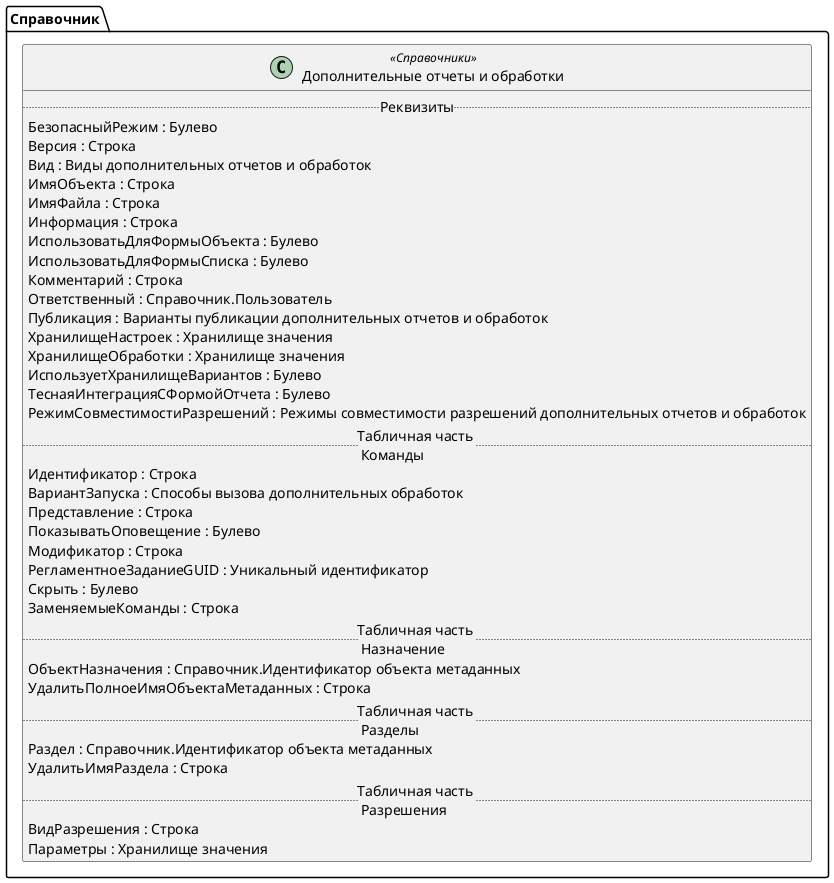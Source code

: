 ﻿@startuml ДополнительныеОтчетыИОбработки
'!include templates.wsd
'..\include templates.wsd
class Справочник.ДополнительныеОтчетыИОбработки as "Дополнительные отчеты и обработки" <<Справочники>>
{
..Реквизиты..
БезопасныйРежим : Булево
Версия : Строка
Вид : Виды дополнительных отчетов и обработок
ИмяОбъекта : Строка
ИмяФайла : Строка
Информация : Строка
ИспользоватьДляФормыОбъекта : Булево
ИспользоватьДляФормыСписка : Булево
Комментарий : Строка
Ответственный : Справочник.Пользователь
Публикация : Варианты публикации дополнительных отчетов и обработок
ХранилищеНастроек : Хранилище значения
ХранилищеОбработки : Хранилище значения
ИспользуетХранилищеВариантов : Булево
ТеснаяИнтеграцияСФормойОтчета : Булево
РежимСовместимостиРазрешений : Режимы совместимости разрешений дополнительных отчетов и обработок
..Табличная часть \n Команды..
Идентификатор : Строка
ВариантЗапуска : Способы вызова дополнительных обработок
Представление : Строка
ПоказыватьОповещение : Булево
Модификатор : Строка
РегламентноеЗаданиеGUID : Уникальный идентификатор
Скрыть : Булево
ЗаменяемыеКоманды : Строка
..Табличная часть \n Назначение..
ОбъектНазначения : Справочник.Идентификатор объекта метаданных
УдалитьПолноеИмяОбъектаМетаданных : Строка
..Табличная часть \n Разделы..
Раздел : Справочник.Идентификатор объекта метаданных
УдалитьИмяРаздела : Строка
..Табличная часть \n Разрешения..
ВидРазрешения : Строка
Параметры : Хранилище значения
}
@enduml
